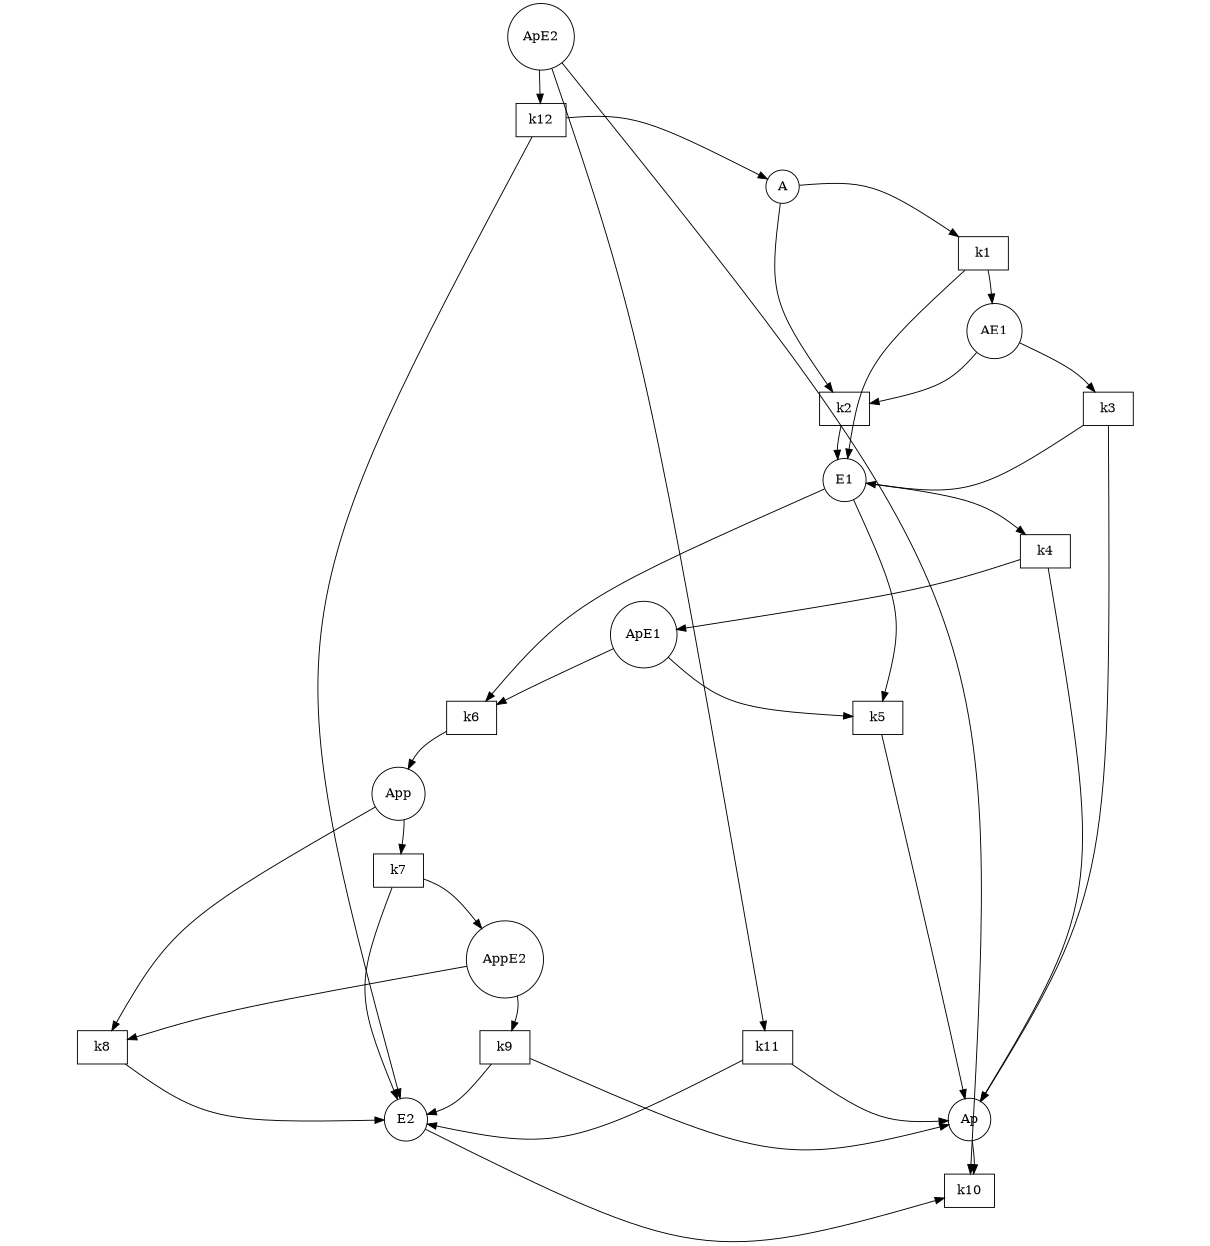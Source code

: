 strict digraph G {
remincross="true";
ratio="fill";
splines="curved";
overlap="true";
fontsize="26";
size="8.3,8.3";
ApE2 [shape="circle", bipartite=0, pos="50.0,80.0!"];
AppE2 [shape="circle", bipartite=0, pos="240.0,100.0!"];
AE1 [shape="circle", bipartite=0, pos="60.0,140.0!"];
E1 [shape="circle", bipartite=0, pos="160.0,200.0!"];
A [shape="circle", bipartite=0, pos="0.0,120.0!"];
E2 [shape="circle", bipartite=0, pos="140.0,40.0!"];
k12 [shape="box", bipartite=1, pos="0.0,60.0!"];
k11 [shape="box", bipartite=1, pos="150.0,70.0!"];
k10 [shape="box", bipartite=1, pos="110.0,90.0!"];
k7 [shape="box", bipartite=1, pos="300.0,90.0!"];
k6 [shape="box", bipartite=1, pos="320.0,160.0!"];
k5 [shape="box", bipartite=1, pos="210.0,140.0!"];
k4 [shape="box", bipartite=1, pos="220.0,170.0!"];
k3 [shape="box", bipartite=1, pos="110.0,160.0!"];
k2 [shape="box", bipartite=1, pos="60.0,180.0!"];
k1 [shape="box", bipartite=1, pos="0.0,200.0!"];
ApE1 [shape="circle", bipartite=0, pos="260.0,128.0!"];
App [shape="circle", bipartite=0, pos="320.0,120.0!"];
Ap [shape="circle", bipartite=0, pos="160.0,160.0!"];
k9 [shape="box", bipartite=1, pos="190.0,70.0!"];
k8 [shape="box", bipartite=1, pos="320.0,40.0!"];
E2 -> k10;
k7 -> AppE2;
k8 -> E2;
k2 -> A;
k1 -> AE1;
k5 -> E1;
k3 -> Ap;
E1 -> k4;
ApE1 -> k6;
E1 -> k1;
k2 -> E1;
k11 -> Ap;
E2 -> k7;
k6 -> App;
k12 -> E2;
k9 -> Ap;
k6 -> E1;
k10 -> ApE2;
ApE1 -> k5;
k4 -> ApE1;
AE1 -> k3;
k11 -> E2;
ApE2 -> k12;
k3 -> E1;
App -> k7;
Ap -> k4;
A -> k1;
Ap -> k10;
k9 -> E2;
AppE2 -> k8;
k5 -> Ap;
AE1 -> k2;
AppE2 -> k9;
k8 -> App;
ApE2 -> k11;
k12 -> A;
}
